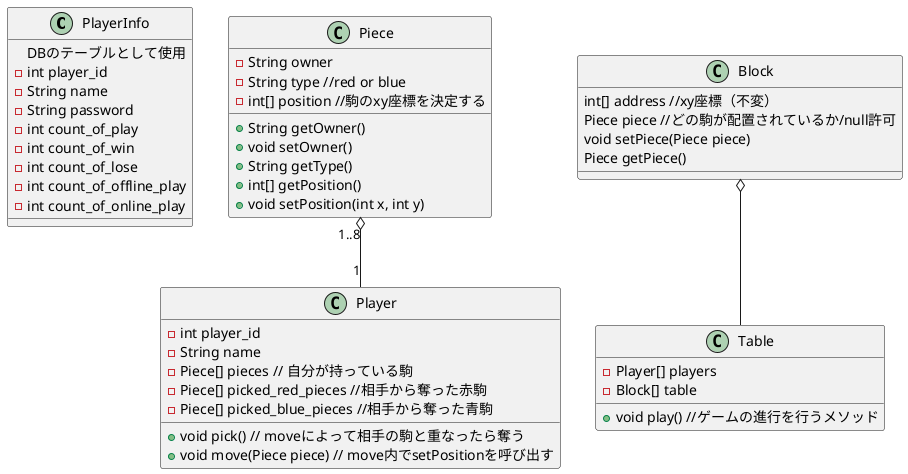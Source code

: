 @startuml classDesign
class PlayerInfo{
    DBのテーブルとして使用
    {field} - int player_id
    {field} - String name
    {field} - String password
    {field} - int count_of_play
    {field} - int count_of_win
    {field} - int count_of_lose
    {field} - int count_of_offline_play
    {field} - int count_of_online_play
}

class Player{
    {field} - int player_id
    {field} - String name
    {field} - Piece[] pieces // 自分が持っている駒
    {field} - Piece[] picked_red_pieces //相手から奪った赤駒
    {field} - Piece[] picked_blue_pieces //相手から奪った青駒
    {method} + void pick() // moveによって相手の駒と重なったら奪う
    {method} + void move(Piece piece) // move内でsetPositionを呼び出す
}

class Piece{
    {field} - String owner 
    {field} - String type //red or blue
    {field} - int[] position //駒のxy座標を決定する
    {method} + String getOwner()
    {method} + void setOwner()
    {method} + String getType()
    {method} + int[] getPosition()
    {method} + void setPosition(int x, int y)
}

class Table{
    {field} - Player[] players
    {field} - Block[] table
    {method} + void play() //ゲームの進行を行うメソッド
}

class Block{
    {field} int[] address //xy座標（不変）
    {field} Piece piece //どの駒が配置されているか/null許可
    {field} void setPiece(Piece piece)
    {field} Piece getPiece()
}

Piece "1..8" o-- "1" Player
Block o-- Table


@enduml